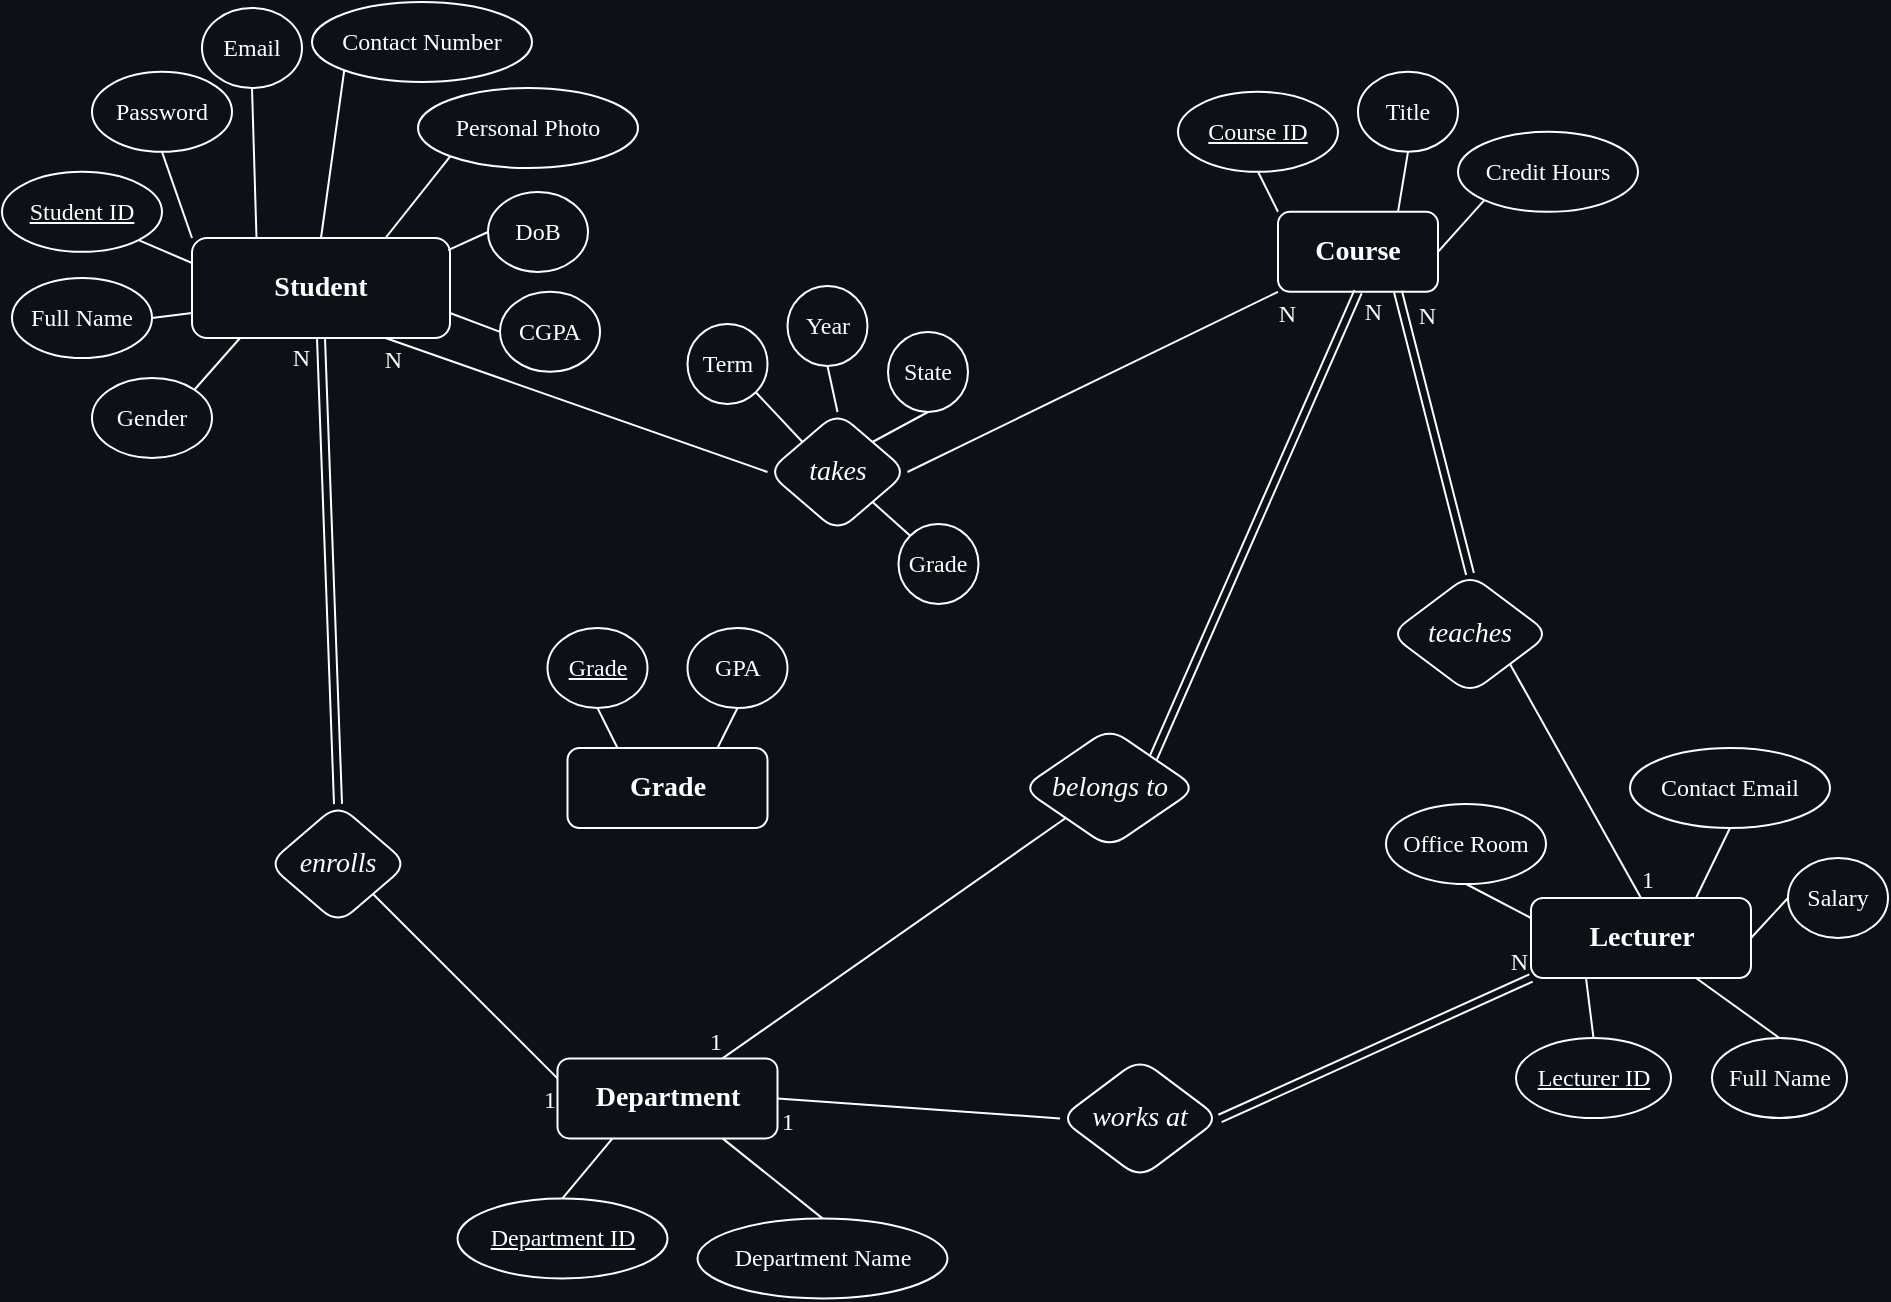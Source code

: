 <mxfile version="23.0.2" type="device">
  <diagram name="Page-1" id="nn0_k3W9zc8CMEnyU6vp">
    <mxGraphModel dx="1500" dy="836" grid="0" gridSize="10" guides="1" tooltips="1" connect="1" arrows="1" fold="1" page="1" pageScale="1" pageWidth="1100" pageHeight="850" background="#0d1117" math="0" shadow="0">
      <root>
        <mxCell id="0" />
        <mxCell id="1" parent="0" />
        <mxCell id="aia2x_jUWNvBXvAyQFXD-1" value="&lt;font style=&quot;font-size: 14px;&quot;&gt;&lt;b&gt;Student&lt;/b&gt;&lt;/font&gt;" style="whiteSpace=wrap;html=1;align=center;labelBackgroundColor=none;fontFamily=Times New Roman;rounded=1;fontColor=#ffffff;fillColor=#0d1117;strokeColor=#FFFFFF;" parent="1" vertex="1">
          <mxGeometry x="171" y="203" width="129" height="50" as="geometry" />
        </mxCell>
        <mxCell id="aia2x_jUWNvBXvAyQFXD-3" value="Student ID" style="ellipse;whiteSpace=wrap;html=1;align=center;fontStyle=4;labelBackgroundColor=none;fontFamily=Times New Roman;rounded=1;fontColor=#ffffff;fillColor=#0d1117;strokeColor=#FFFFFF;" parent="1" vertex="1">
          <mxGeometry x="76" y="169.91" width="80" height="40" as="geometry" />
        </mxCell>
        <mxCell id="aia2x_jUWNvBXvAyQFXD-5" value="Full Name" style="ellipse;whiteSpace=wrap;html=1;align=center;labelBackgroundColor=none;fontFamily=Times New Roman;rounded=1;fontColor=#ffffff;fillColor=#0d1117;strokeColor=#FFFFFF;" parent="1" vertex="1">
          <mxGeometry x="81" y="223" width="70" height="40" as="geometry" />
        </mxCell>
        <mxCell id="aia2x_jUWNvBXvAyQFXD-6" value="Email" style="ellipse;whiteSpace=wrap;html=1;align=center;labelBackgroundColor=none;fontFamily=Times New Roman;rounded=1;fontColor=#ffffff;fillColor=#0d1117;strokeColor=#FFFFFF;" parent="1" vertex="1">
          <mxGeometry x="176" y="88" width="50" height="40" as="geometry" />
        </mxCell>
        <mxCell id="aia2x_jUWNvBXvAyQFXD-7" value="Password" style="ellipse;whiteSpace=wrap;html=1;align=center;labelBackgroundColor=none;fontFamily=Times New Roman;rounded=1;fontColor=#ffffff;fillColor=#0d1117;strokeColor=#FFFFFF;" parent="1" vertex="1">
          <mxGeometry x="121" y="119.91" width="70" height="40" as="geometry" />
        </mxCell>
        <mxCell id="aia2x_jUWNvBXvAyQFXD-8" value="DoB" style="ellipse;whiteSpace=wrap;html=1;align=center;labelBackgroundColor=none;fontFamily=Times New Roman;rounded=1;fontColor=#ffffff;fillColor=#0d1117;strokeColor=#FFFFFF;" parent="1" vertex="1">
          <mxGeometry x="319" y="180" width="50" height="40" as="geometry" />
        </mxCell>
        <mxCell id="aia2x_jUWNvBXvAyQFXD-9" value="Gender" style="ellipse;whiteSpace=wrap;html=1;align=center;labelBackgroundColor=none;fontFamily=Times New Roman;rounded=1;fontColor=#ffffff;fillColor=#0d1117;strokeColor=#FFFFFF;" parent="1" vertex="1">
          <mxGeometry x="121" y="273" width="60" height="40" as="geometry" />
        </mxCell>
        <mxCell id="aia2x_jUWNvBXvAyQFXD-10" value="Contact Number" style="ellipse;whiteSpace=wrap;html=1;align=center;labelBackgroundColor=none;fontFamily=Times New Roman;rounded=1;fontColor=#ffffff;fillColor=#0d1117;strokeColor=#ffffff;" parent="1" vertex="1">
          <mxGeometry x="231" y="85" width="110" height="40" as="geometry" />
        </mxCell>
        <mxCell id="aia2x_jUWNvBXvAyQFXD-11" value="" style="endArrow=none;html=1;rounded=1;exitX=1;exitY=1;exitDx=0;exitDy=0;entryX=0;entryY=0.25;entryDx=0;entryDy=0;labelBackgroundColor=none;fontColor=#ffffff;fontFamily=Times New Roman;strokeColor=#ffffff;" parent="1" source="aia2x_jUWNvBXvAyQFXD-3" target="aia2x_jUWNvBXvAyQFXD-1" edge="1">
          <mxGeometry relative="1" as="geometry">
            <mxPoint x="351" y="333" as="sourcePoint" />
            <mxPoint x="511" y="333" as="targetPoint" />
          </mxGeometry>
        </mxCell>
        <mxCell id="aia2x_jUWNvBXvAyQFXD-12" value="" style="endArrow=none;html=1;rounded=1;exitX=0.5;exitY=1;exitDx=0;exitDy=0;entryX=0.25;entryY=0;entryDx=0;entryDy=0;labelBackgroundColor=none;fontColor=#ffffff;fontFamily=Times New Roman;strokeColor=#ffffff;" parent="1" source="aia2x_jUWNvBXvAyQFXD-6" target="aia2x_jUWNvBXvAyQFXD-1" edge="1">
          <mxGeometry relative="1" as="geometry">
            <mxPoint x="161" y="193" as="sourcePoint" />
            <mxPoint x="181" y="223" as="targetPoint" />
          </mxGeometry>
        </mxCell>
        <mxCell id="aia2x_jUWNvBXvAyQFXD-13" value="" style="endArrow=none;html=1;rounded=1;exitX=0.5;exitY=1;exitDx=0;exitDy=0;entryX=0;entryY=0;entryDx=0;entryDy=0;labelBackgroundColor=none;fontColor=#ffffff;fontFamily=Times New Roman;strokeColor=#ffffff;" parent="1" source="aia2x_jUWNvBXvAyQFXD-7" target="aia2x_jUWNvBXvAyQFXD-1" edge="1">
          <mxGeometry relative="1" as="geometry">
            <mxPoint x="171" y="203" as="sourcePoint" />
            <mxPoint x="191" y="233" as="targetPoint" />
          </mxGeometry>
        </mxCell>
        <mxCell id="aia2x_jUWNvBXvAyQFXD-14" value="" style="endArrow=none;html=1;rounded=1;exitX=0;exitY=1;exitDx=0;exitDy=0;entryX=0.5;entryY=0;entryDx=0;entryDy=0;labelBackgroundColor=none;fontColor=#ffffff;fontFamily=Times New Roman;strokeColor=#ffffff;" parent="1" source="aia2x_jUWNvBXvAyQFXD-10" target="aia2x_jUWNvBXvAyQFXD-1" edge="1">
          <mxGeometry relative="1" as="geometry">
            <mxPoint x="181" y="213" as="sourcePoint" />
            <mxPoint x="201" y="243" as="targetPoint" />
          </mxGeometry>
        </mxCell>
        <mxCell id="aia2x_jUWNvBXvAyQFXD-15" value="" style="endArrow=none;html=1;rounded=1;exitX=1;exitY=0.5;exitDx=0;exitDy=0;entryX=0;entryY=0.75;entryDx=0;entryDy=0;labelBackgroundColor=none;fontColor=#ffffff;fontFamily=Times New Roman;strokeColor=#ffffff;" parent="1" source="aia2x_jUWNvBXvAyQFXD-5" target="aia2x_jUWNvBXvAyQFXD-1" edge="1">
          <mxGeometry relative="1" as="geometry">
            <mxPoint x="191" y="223" as="sourcePoint" />
            <mxPoint x="211" y="253" as="targetPoint" />
          </mxGeometry>
        </mxCell>
        <mxCell id="aia2x_jUWNvBXvAyQFXD-16" value="" style="endArrow=none;html=1;rounded=1;exitX=1;exitY=0;exitDx=0;exitDy=0;entryX=0.188;entryY=0.995;entryDx=0;entryDy=0;entryPerimeter=0;labelBackgroundColor=none;fontColor=#ffffff;fontFamily=Times New Roman;strokeColor=#ffffff;" parent="1" source="aia2x_jUWNvBXvAyQFXD-9" target="aia2x_jUWNvBXvAyQFXD-1" edge="1">
          <mxGeometry relative="1" as="geometry">
            <mxPoint x="201" y="233" as="sourcePoint" />
            <mxPoint x="221" y="263" as="targetPoint" />
          </mxGeometry>
        </mxCell>
        <mxCell id="aia2x_jUWNvBXvAyQFXD-17" value="" style="endArrow=none;html=1;rounded=1;exitX=0;exitY=0.5;exitDx=0;exitDy=0;entryX=0.993;entryY=0.122;entryDx=0;entryDy=0;labelBackgroundColor=none;fontColor=#ffffff;fontFamily=Times New Roman;strokeColor=#ffffff;entryPerimeter=0;" parent="1" source="aia2x_jUWNvBXvAyQFXD-8" target="aia2x_jUWNvBXvAyQFXD-1" edge="1">
          <mxGeometry relative="1" as="geometry">
            <mxPoint x="211" y="243" as="sourcePoint" />
            <mxPoint x="231" y="273" as="targetPoint" />
          </mxGeometry>
        </mxCell>
        <mxCell id="aia2x_jUWNvBXvAyQFXD-18" value="&lt;font style=&quot;font-size: 14px;&quot;&gt;&lt;b&gt;Course&lt;/b&gt;&lt;/font&gt;" style="whiteSpace=wrap;html=1;align=center;labelBackgroundColor=none;fontFamily=Times New Roman;rounded=1;fontColor=#ffffff;fillColor=#0d1117;strokeColor=#FFFFFF;" parent="1" vertex="1">
          <mxGeometry x="714" y="189.91" width="80" height="40" as="geometry" />
        </mxCell>
        <mxCell id="aia2x_jUWNvBXvAyQFXD-19" value="Course ID" style="ellipse;whiteSpace=wrap;html=1;align=center;fontStyle=4;labelBackgroundColor=none;fontFamily=Times New Roman;rounded=1;fontColor=#ffffff;fillColor=#0d1117;strokeColor=#FFFFFF;" parent="1" vertex="1">
          <mxGeometry x="664" y="129.91" width="80" height="40" as="geometry" />
        </mxCell>
        <mxCell id="aia2x_jUWNvBXvAyQFXD-20" value="" style="endArrow=none;html=1;rounded=1;exitX=0.5;exitY=1;exitDx=0;exitDy=0;entryX=0;entryY=0;entryDx=0;entryDy=0;labelBackgroundColor=none;fontColor=#ffffff;fontFamily=Times New Roman;strokeColor=#ffffff;" parent="1" source="aia2x_jUWNvBXvAyQFXD-19" target="aia2x_jUWNvBXvAyQFXD-18" edge="1">
          <mxGeometry relative="1" as="geometry">
            <mxPoint x="284" y="179.91" as="sourcePoint" />
            <mxPoint x="304" y="209.91" as="targetPoint" />
          </mxGeometry>
        </mxCell>
        <mxCell id="aia2x_jUWNvBXvAyQFXD-21" value="Title" style="ellipse;whiteSpace=wrap;html=1;align=center;labelBackgroundColor=none;fontFamily=Times New Roman;rounded=1;fontColor=#ffffff;fillColor=#0d1117;strokeColor=#FFFFFF;" parent="1" vertex="1">
          <mxGeometry x="754" y="119.91" width="50" height="40" as="geometry" />
        </mxCell>
        <mxCell id="aia2x_jUWNvBXvAyQFXD-22" value="Credit Hours" style="ellipse;whiteSpace=wrap;html=1;align=center;labelBackgroundColor=none;fontFamily=Times New Roman;rounded=1;fontColor=#ffffff;fillColor=#0d1117;strokeColor=#FFFFFF;" parent="1" vertex="1">
          <mxGeometry x="804" y="149.91" width="90" height="40" as="geometry" />
        </mxCell>
        <mxCell id="aia2x_jUWNvBXvAyQFXD-23" value="" style="endArrow=none;html=1;rounded=1;exitX=0.5;exitY=1;exitDx=0;exitDy=0;entryX=0.75;entryY=0;entryDx=0;entryDy=0;labelBackgroundColor=none;fontColor=#ffffff;fontFamily=Times New Roman;strokeColor=#ffffff;" parent="1" source="aia2x_jUWNvBXvAyQFXD-21" target="aia2x_jUWNvBXvAyQFXD-18" edge="1">
          <mxGeometry relative="1" as="geometry">
            <mxPoint x="430" y="163.91" as="sourcePoint" />
            <mxPoint x="404" y="199.91" as="targetPoint" />
          </mxGeometry>
        </mxCell>
        <mxCell id="aia2x_jUWNvBXvAyQFXD-24" value="" style="endArrow=none;html=1;rounded=1;exitX=0;exitY=1;exitDx=0;exitDy=0;entryX=1;entryY=0.5;entryDx=0;entryDy=0;labelBackgroundColor=none;fontColor=#ffffff;fontFamily=Times New Roman;strokeColor=#ffffff;" parent="1" source="aia2x_jUWNvBXvAyQFXD-22" target="aia2x_jUWNvBXvAyQFXD-18" edge="1">
          <mxGeometry relative="1" as="geometry">
            <mxPoint x="440" y="173.91" as="sourcePoint" />
            <mxPoint x="414" y="209.91" as="targetPoint" />
          </mxGeometry>
        </mxCell>
        <mxCell id="aia2x_jUWNvBXvAyQFXD-26" value="&lt;font style=&quot;font-size: 14px;&quot;&gt;&lt;b&gt;Grade&lt;/b&gt;&lt;/font&gt;" style="whiteSpace=wrap;html=1;align=center;labelBackgroundColor=none;fontFamily=Times New Roman;rounded=1;fontColor=#ffffff;fillColor=#0d1117;strokeColor=#FFFFFF;" parent="1" vertex="1">
          <mxGeometry x="358.75" y="458" width="100" height="40" as="geometry" />
        </mxCell>
        <mxCell id="aia2x_jUWNvBXvAyQFXD-27" value="Grade" style="ellipse;whiteSpace=wrap;html=1;align=center;fontStyle=4;labelBackgroundColor=none;fontFamily=Times New Roman;rounded=1;fontColor=#ffffff;fillColor=#0d1117;strokeColor=#FFFFFF;" parent="1" vertex="1">
          <mxGeometry x="348.75" y="398" width="50" height="40" as="geometry" />
        </mxCell>
        <mxCell id="aia2x_jUWNvBXvAyQFXD-28" value="" style="endArrow=none;html=1;rounded=1;exitX=0.5;exitY=1;exitDx=0;exitDy=0;entryX=0.25;entryY=0;entryDx=0;entryDy=0;labelBackgroundColor=none;fontColor=#ffffff;fontFamily=Times New Roman;strokeColor=#ffffff;" parent="1" source="aia2x_jUWNvBXvAyQFXD-27" target="aia2x_jUWNvBXvAyQFXD-26" edge="1">
          <mxGeometry relative="1" as="geometry">
            <mxPoint x="348.75" y="208" as="sourcePoint" />
            <mxPoint x="368.75" y="238" as="targetPoint" />
          </mxGeometry>
        </mxCell>
        <mxCell id="aia2x_jUWNvBXvAyQFXD-30" value="" style="endArrow=none;html=1;rounded=1;exitX=0.5;exitY=1;exitDx=0;exitDy=0;entryX=0.75;entryY=0;entryDx=0;entryDy=0;labelBackgroundColor=none;fontColor=#ffffff;fontFamily=Times New Roman;strokeColor=#ffffff;" parent="1" source="aia2x_jUWNvBXvAyQFXD-33" target="aia2x_jUWNvBXvAyQFXD-26" edge="1">
          <mxGeometry relative="1" as="geometry">
            <mxPoint x="443.75" y="438" as="sourcePoint" />
            <mxPoint x="453.75" y="448" as="targetPoint" />
          </mxGeometry>
        </mxCell>
        <mxCell id="aia2x_jUWNvBXvAyQFXD-33" value="GPA" style="ellipse;whiteSpace=wrap;html=1;align=center;labelBackgroundColor=none;fontFamily=Times New Roman;rounded=1;fontColor=#ffffff;fillColor=#0d1117;strokeColor=#FFFFFF;" parent="1" vertex="1">
          <mxGeometry x="418.75" y="398" width="50" height="40" as="geometry" />
        </mxCell>
        <mxCell id="aia2x_jUWNvBXvAyQFXD-34" value="&lt;font style=&quot;font-size: 14px;&quot;&gt;&lt;b&gt;Department&lt;/b&gt;&lt;/font&gt;" style="whiteSpace=wrap;html=1;align=center;labelBackgroundColor=none;fontFamily=Times New Roman;rounded=1;fontColor=#ffffff;fillColor=#0d1117;strokeColor=#FFFFFF;" parent="1" vertex="1">
          <mxGeometry x="353.75" y="613.2" width="110" height="40" as="geometry" />
        </mxCell>
        <mxCell id="aia2x_jUWNvBXvAyQFXD-35" value="Department ID" style="ellipse;whiteSpace=wrap;html=1;align=center;fontStyle=4;labelBackgroundColor=none;fontFamily=Times New Roman;rounded=1;fontColor=#ffffff;fillColor=#0d1117;strokeColor=#FFFFFF;" parent="1" vertex="1">
          <mxGeometry x="303.75" y="683.2" width="105" height="40" as="geometry" />
        </mxCell>
        <mxCell id="aia2x_jUWNvBXvAyQFXD-36" value="" style="endArrow=none;html=1;rounded=1;exitX=0.5;exitY=0;exitDx=0;exitDy=0;entryX=0.25;entryY=1;entryDx=0;entryDy=0;labelBackgroundColor=none;fontColor=#ffffff;fontFamily=Times New Roman;strokeColor=#FFFFFF;" parent="1" source="aia2x_jUWNvBXvAyQFXD-35" target="aia2x_jUWNvBXvAyQFXD-34" edge="1">
          <mxGeometry relative="1" as="geometry">
            <mxPoint x="63.75" y="363.2" as="sourcePoint" />
            <mxPoint x="83.75" y="393.2" as="targetPoint" />
          </mxGeometry>
        </mxCell>
        <mxCell id="aia2x_jUWNvBXvAyQFXD-37" value="Department Name" style="ellipse;whiteSpace=wrap;html=1;align=center;labelBackgroundColor=none;fontFamily=Times New Roman;rounded=1;fontColor=#ffffff;fillColor=#0d1117;strokeColor=#FFFFFF;" parent="1" vertex="1">
          <mxGeometry x="423.75" y="693.2" width="125" height="40" as="geometry" />
        </mxCell>
        <mxCell id="aia2x_jUWNvBXvAyQFXD-38" value="" style="endArrow=none;html=1;rounded=1;entryX=0.75;entryY=1;entryDx=0;entryDy=0;exitX=0.5;exitY=0;exitDx=0;exitDy=0;labelBackgroundColor=none;fontColor=#ffffff;fontFamily=Times New Roman;strokeColor=#FFFFFF;" parent="1" source="aia2x_jUWNvBXvAyQFXD-37" target="aia2x_jUWNvBXvAyQFXD-34" edge="1">
          <mxGeometry relative="1" as="geometry">
            <mxPoint x="473.75" y="693.2" as="sourcePoint" />
            <mxPoint x="553.75" y="463.2" as="targetPoint" />
          </mxGeometry>
        </mxCell>
        <mxCell id="aia2x_jUWNvBXvAyQFXD-39" value="&lt;font style=&quot;font-size: 14px;&quot;&gt;&lt;b&gt;Lecturer&lt;/b&gt;&lt;/font&gt;" style="whiteSpace=wrap;html=1;align=center;labelBackgroundColor=none;fontFamily=Times New Roman;rounded=1;fontColor=#ffffff;fillColor=#0d1117;strokeColor=#FFFFFF;" parent="1" vertex="1">
          <mxGeometry x="840.5" y="533" width="110" height="40" as="geometry" />
        </mxCell>
        <mxCell id="aia2x_jUWNvBXvAyQFXD-40" value="Lecturer ID" style="ellipse;whiteSpace=wrap;html=1;align=center;fontStyle=4;labelBackgroundColor=none;fontFamily=Times New Roman;rounded=1;fontColor=#ffffff;fillColor=#0d1117;strokeColor=#FFFFFF;" parent="1" vertex="1">
          <mxGeometry x="833" y="603" width="77.5" height="40" as="geometry" />
        </mxCell>
        <mxCell id="aia2x_jUWNvBXvAyQFXD-41" value="" style="endArrow=none;html=1;rounded=1;exitX=0.5;exitY=0;exitDx=0;exitDy=0;entryX=0.25;entryY=1;entryDx=0;entryDy=0;labelBackgroundColor=none;fontColor=#ffffff;fontFamily=Times New Roman;strokeColor=#FFFFFF;" parent="1" source="aia2x_jUWNvBXvAyQFXD-40" target="aia2x_jUWNvBXvAyQFXD-39" edge="1">
          <mxGeometry relative="1" as="geometry">
            <mxPoint x="550.5" y="283" as="sourcePoint" />
            <mxPoint x="570.5" y="313" as="targetPoint" />
          </mxGeometry>
        </mxCell>
        <mxCell id="aia2x_jUWNvBXvAyQFXD-42" value="Full Name" style="ellipse;whiteSpace=wrap;html=1;align=center;labelBackgroundColor=none;fontFamily=Times New Roman;rounded=1;fontColor=#ffffff;fillColor=#0d1117;strokeColor=#FFFFFF;" parent="1" vertex="1">
          <mxGeometry x="931" y="603" width="67.5" height="40" as="geometry" />
        </mxCell>
        <mxCell id="aia2x_jUWNvBXvAyQFXD-43" value="" style="endArrow=none;html=1;rounded=1;entryX=0.75;entryY=1;entryDx=0;entryDy=0;exitX=0.5;exitY=0;exitDx=0;exitDy=0;labelBackgroundColor=none;fontColor=#ffffff;fontFamily=Times New Roman;strokeColor=#FFFFFF;" parent="1" source="aia2x_jUWNvBXvAyQFXD-42" target="aia2x_jUWNvBXvAyQFXD-39" edge="1">
          <mxGeometry relative="1" as="geometry">
            <mxPoint x="960.5" y="613" as="sourcePoint" />
            <mxPoint x="1040.5" y="383" as="targetPoint" />
          </mxGeometry>
        </mxCell>
        <mxCell id="aia2x_jUWNvBXvAyQFXD-44" value="Salary" style="ellipse;whiteSpace=wrap;html=1;align=center;labelBackgroundColor=none;fontFamily=Times New Roman;rounded=1;fontColor=#ffffff;fillColor=#0d1117;strokeColor=#FFFFFF;" parent="1" vertex="1">
          <mxGeometry x="969" y="513" width="50" height="40" as="geometry" />
        </mxCell>
        <mxCell id="aia2x_jUWNvBXvAyQFXD-45" value="Contact Email" style="ellipse;whiteSpace=wrap;html=1;align=center;labelBackgroundColor=none;fontFamily=Times New Roman;rounded=1;fontColor=#ffffff;fillColor=#0d1117;strokeColor=#FFFFFF;" parent="1" vertex="1">
          <mxGeometry x="890" y="458" width="100" height="40" as="geometry" />
        </mxCell>
        <mxCell id="aia2x_jUWNvBXvAyQFXD-46" value="Office Room" style="ellipse;whiteSpace=wrap;html=1;align=center;labelBackgroundColor=none;fontFamily=Times New Roman;rounded=1;fontColor=#ffffff;fillColor=#0d1117;strokeColor=#FFFFFF;" parent="1" vertex="1">
          <mxGeometry x="768" y="486" width="80" height="40" as="geometry" />
        </mxCell>
        <mxCell id="aia2x_jUWNvBXvAyQFXD-48" value="" style="endArrow=none;html=1;rounded=1;exitX=0.75;exitY=0;exitDx=0;exitDy=0;entryX=0.5;entryY=1;entryDx=0;entryDy=0;labelBackgroundColor=none;fontColor=#ffffff;fontFamily=Times New Roman;strokeColor=#FFFFFF;" parent="1" source="aia2x_jUWNvBXvAyQFXD-39" target="aia2x_jUWNvBXvAyQFXD-45" edge="1">
          <mxGeometry relative="1" as="geometry">
            <mxPoint x="863" y="623" as="sourcePoint" />
            <mxPoint x="888" y="593" as="targetPoint" />
          </mxGeometry>
        </mxCell>
        <mxCell id="aia2x_jUWNvBXvAyQFXD-49" value="" style="endArrow=none;html=1;rounded=1;exitX=0;exitY=0.5;exitDx=0;exitDy=0;entryX=1;entryY=0.5;entryDx=0;entryDy=0;labelBackgroundColor=none;fontColor=#ffffff;fontFamily=Times New Roman;strokeColor=#FFFFFF;" parent="1" source="aia2x_jUWNvBXvAyQFXD-44" target="aia2x_jUWNvBXvAyQFXD-39" edge="1">
          <mxGeometry relative="1" as="geometry">
            <mxPoint x="873" y="633" as="sourcePoint" />
            <mxPoint x="898" y="603" as="targetPoint" />
          </mxGeometry>
        </mxCell>
        <mxCell id="aia2x_jUWNvBXvAyQFXD-50" value="&lt;i&gt;&lt;font style=&quot;font-size: 14px;&quot;&gt;takes&lt;/font&gt;&lt;/i&gt;" style="shape=rhombus;perimeter=rhombusPerimeter;whiteSpace=wrap;html=1;align=center;labelBackgroundColor=none;fontFamily=Times New Roman;rounded=1;fontColor=#ffffff;fillColor=#0d1117;strokeColor=#FFFFFF;" parent="1" vertex="1">
          <mxGeometry x="458.75" y="290" width="70" height="60" as="geometry" />
        </mxCell>
        <mxCell id="aia2x_jUWNvBXvAyQFXD-52" value="" style="endArrow=none;html=1;rounded=1;entryX=0.75;entryY=1;entryDx=0;entryDy=0;exitX=0;exitY=0.5;exitDx=0;exitDy=0;labelBackgroundColor=none;fontColor=#ffffff;fontFamily=Times New Roman;strokeColor=#ffffff;" parent="1" source="aia2x_jUWNvBXvAyQFXD-50" target="aia2x_jUWNvBXvAyQFXD-1" edge="1">
          <mxGeometry relative="1" as="geometry">
            <mxPoint x="371" y="419" as="sourcePoint" />
            <mxPoint x="531" y="419" as="targetPoint" />
          </mxGeometry>
        </mxCell>
        <mxCell id="aia2x_jUWNvBXvAyQFXD-53" value="N" style="resizable=0;html=1;whiteSpace=wrap;align=right;verticalAlign=bottom;labelBackgroundColor=none;fontFamily=Times New Roman;rounded=1;fontColor=#ffffff;" parent="aia2x_jUWNvBXvAyQFXD-52" connectable="0" vertex="1">
          <mxGeometry x="1" relative="1" as="geometry">
            <mxPoint x="10" y="20" as="offset" />
          </mxGeometry>
        </mxCell>
        <mxCell id="aia2x_jUWNvBXvAyQFXD-54" value="" style="endArrow=none;html=1;rounded=1;entryX=0;entryY=1;entryDx=0;entryDy=0;exitX=1;exitY=0.5;exitDx=0;exitDy=0;labelBackgroundColor=none;fontColor=#ffffff;fontFamily=Times New Roman;strokeColor=#ffffff;" parent="1" source="aia2x_jUWNvBXvAyQFXD-50" target="aia2x_jUWNvBXvAyQFXD-18" edge="1">
          <mxGeometry relative="1" as="geometry">
            <mxPoint x="431" y="339" as="sourcePoint" />
            <mxPoint x="276" y="289" as="targetPoint" />
          </mxGeometry>
        </mxCell>
        <mxCell id="aia2x_jUWNvBXvAyQFXD-55" value="N" style="resizable=0;html=1;whiteSpace=wrap;align=right;verticalAlign=bottom;labelBackgroundColor=none;fontFamily=Times New Roman;rounded=1;fontColor=#ffffff;" parent="aia2x_jUWNvBXvAyQFXD-54" connectable="0" vertex="1">
          <mxGeometry x="1" relative="1" as="geometry">
            <mxPoint x="10" y="20" as="offset" />
          </mxGeometry>
        </mxCell>
        <mxCell id="aia2x_jUWNvBXvAyQFXD-56" value="Term" style="ellipse;whiteSpace=wrap;html=1;align=center;labelBackgroundColor=none;fontFamily=Times New Roman;rounded=1;fontColor=#ffffff;fillColor=#0d1117;strokeColor=#FFFFFF;" parent="1" vertex="1">
          <mxGeometry x="418.75" y="246" width="40" height="40" as="geometry" />
        </mxCell>
        <mxCell id="aia2x_jUWNvBXvAyQFXD-57" value="" style="endArrow=none;html=1;rounded=1;exitX=1;exitY=1;exitDx=0;exitDy=0;entryX=0;entryY=0;entryDx=0;entryDy=0;labelBackgroundColor=none;fontColor=#ffffff;fontFamily=Times New Roman;strokeColor=#ffffff;" parent="1" source="aia2x_jUWNvBXvAyQFXD-56" target="aia2x_jUWNvBXvAyQFXD-50" edge="1">
          <mxGeometry relative="1" as="geometry">
            <mxPoint x="344.75" y="325" as="sourcePoint" />
            <mxPoint x="418.75" y="330" as="targetPoint" />
          </mxGeometry>
        </mxCell>
        <mxCell id="aia2x_jUWNvBXvAyQFXD-58" value="State" style="ellipse;whiteSpace=wrap;html=1;align=center;labelBackgroundColor=none;fontFamily=Times New Roman;rounded=1;fontColor=#ffffff;fillColor=#0d1117;strokeColor=#FFFFFF;" parent="1" vertex="1">
          <mxGeometry x="519" y="250" width="40" height="40" as="geometry" />
        </mxCell>
        <mxCell id="aia2x_jUWNvBXvAyQFXD-59" value="" style="endArrow=none;html=1;rounded=1;exitX=0.5;exitY=1;exitDx=0;exitDy=0;labelBackgroundColor=none;fontColor=#ffffff;fontFamily=Times New Roman;strokeColor=#ffffff;entryX=1;entryY=0;entryDx=0;entryDy=0;" parent="1" source="aia2x_jUWNvBXvAyQFXD-58" target="aia2x_jUWNvBXvAyQFXD-50" edge="1">
          <mxGeometry relative="1" as="geometry">
            <mxPoint x="328.75" y="280" as="sourcePoint" />
            <mxPoint x="511.75" y="303" as="targetPoint" />
          </mxGeometry>
        </mxCell>
        <mxCell id="aia2x_jUWNvBXvAyQFXD-62" value="&lt;i style=&quot;border-color: var(--border-color);&quot;&gt;&lt;font style=&quot;border-color: var(--border-color); font-size: 14px;&quot;&gt;belongs to&lt;/font&gt;&lt;/i&gt;" style="shape=rhombus;perimeter=rhombusPerimeter;whiteSpace=wrap;html=1;align=center;labelBackgroundColor=none;fontFamily=Times New Roman;rounded=1;fontColor=#ffffff;fillColor=#0d1117;strokeColor=#FFFFFF;" parent="1" vertex="1">
          <mxGeometry x="586" y="448" width="87.5" height="60" as="geometry" />
        </mxCell>
        <mxCell id="aia2x_jUWNvBXvAyQFXD-65" value="" style="endArrow=none;html=1;rounded=1;entryX=0.75;entryY=0;entryDx=0;entryDy=0;exitX=0;exitY=1;exitDx=0;exitDy=0;labelBackgroundColor=none;fontColor=#ffffff;fontFamily=Times New Roman;strokeColor=#FFFFFF;" parent="1" source="aia2x_jUWNvBXvAyQFXD-62" target="aia2x_jUWNvBXvAyQFXD-34" edge="1">
          <mxGeometry relative="1" as="geometry">
            <mxPoint x="371" y="449" as="sourcePoint" />
            <mxPoint x="531" y="449" as="targetPoint" />
          </mxGeometry>
        </mxCell>
        <mxCell id="aia2x_jUWNvBXvAyQFXD-66" value="1" style="resizable=0;html=1;whiteSpace=wrap;align=right;verticalAlign=bottom;labelBackgroundColor=none;fontFamily=Times New Roman;rounded=1;fontColor=#ffffff;" parent="aia2x_jUWNvBXvAyQFXD-65" connectable="0" vertex="1">
          <mxGeometry x="1" relative="1" as="geometry">
            <mxPoint x="1" as="offset" />
          </mxGeometry>
        </mxCell>
        <mxCell id="aia2x_jUWNvBXvAyQFXD-67" value="" style="shape=link;html=1;rounded=1;entryX=0.5;entryY=1;entryDx=0;entryDy=0;exitX=1;exitY=0;exitDx=0;exitDy=0;labelBackgroundColor=none;fontColor=#ffffff;fontFamily=Times New Roman;strokeColor=#ffffff;" parent="1" source="aia2x_jUWNvBXvAyQFXD-62" target="aia2x_jUWNvBXvAyQFXD-18" edge="1">
          <mxGeometry relative="1" as="geometry">
            <mxPoint x="405.87" y="453" as="sourcePoint" />
            <mxPoint x="565.87" y="453" as="targetPoint" />
          </mxGeometry>
        </mxCell>
        <mxCell id="aia2x_jUWNvBXvAyQFXD-68" value="N" style="resizable=0;html=1;whiteSpace=wrap;align=right;verticalAlign=bottom;labelBackgroundColor=none;fontFamily=Times New Roman;rounded=1;fontColor=#ffffff;" parent="aia2x_jUWNvBXvAyQFXD-67" connectable="0" vertex="1">
          <mxGeometry x="1" relative="1" as="geometry">
            <mxPoint x="14" y="19" as="offset" />
          </mxGeometry>
        </mxCell>
        <mxCell id="aia2x_jUWNvBXvAyQFXD-69" value="&lt;i&gt;&lt;font style=&quot;font-size: 14px;&quot;&gt;works at&lt;/font&gt;&lt;/i&gt;" style="shape=rhombus;perimeter=rhombusPerimeter;whiteSpace=wrap;html=1;align=center;labelBackgroundColor=none;fontFamily=Times New Roman;rounded=1;fontColor=#ffffff;fillColor=#0d1117;strokeColor=#FFFFFF;" parent="1" vertex="1">
          <mxGeometry x="605" y="613.2" width="80" height="60" as="geometry" />
        </mxCell>
        <mxCell id="aia2x_jUWNvBXvAyQFXD-70" value="" style="shape=link;html=1;rounded=1;entryX=0;entryY=1;entryDx=0;entryDy=0;exitX=1;exitY=0.5;exitDx=0;exitDy=0;labelBackgroundColor=none;fontColor=#ffffff;fontFamily=Times New Roman;strokeColor=#FFFFFF;" parent="1" source="aia2x_jUWNvBXvAyQFXD-69" target="aia2x_jUWNvBXvAyQFXD-39" edge="1">
          <mxGeometry relative="1" as="geometry">
            <mxPoint x="491.5" y="465.71" as="sourcePoint" />
            <mxPoint x="467.5" y="390.71" as="targetPoint" />
          </mxGeometry>
        </mxCell>
        <mxCell id="aia2x_jUWNvBXvAyQFXD-71" value="N" style="resizable=0;html=1;whiteSpace=wrap;align=right;verticalAlign=bottom;labelBackgroundColor=none;fontFamily=Times New Roman;rounded=1;fontColor=#ffffff;" parent="aia2x_jUWNvBXvAyQFXD-70" connectable="0" vertex="1">
          <mxGeometry x="1" relative="1" as="geometry">
            <mxPoint as="offset" />
          </mxGeometry>
        </mxCell>
        <mxCell id="aia2x_jUWNvBXvAyQFXD-72" value="" style="endArrow=none;html=1;rounded=1;exitX=0;exitY=0.5;exitDx=0;exitDy=0;labelBackgroundColor=none;fontColor=#ffffff;fontFamily=Times New Roman;strokeColor=#FFFFFF;entryX=1;entryY=0.5;entryDx=0;entryDy=0;" parent="1" source="aia2x_jUWNvBXvAyQFXD-69" target="aia2x_jUWNvBXvAyQFXD-34" edge="1">
          <mxGeometry relative="1" as="geometry">
            <mxPoint x="571.25" y="645.83" as="sourcePoint" />
            <mxPoint x="808.25" y="548.82" as="targetPoint" />
          </mxGeometry>
        </mxCell>
        <mxCell id="aia2x_jUWNvBXvAyQFXD-73" value="1" style="resizable=0;html=1;whiteSpace=wrap;align=right;verticalAlign=bottom;labelBackgroundColor=none;fontFamily=Times New Roman;rounded=1;fontColor=#ffffff;" parent="aia2x_jUWNvBXvAyQFXD-72" connectable="0" vertex="1">
          <mxGeometry x="1" relative="1" as="geometry">
            <mxPoint x="10" y="20" as="offset" />
          </mxGeometry>
        </mxCell>
        <mxCell id="LiaLhbnYLunfztO8MbrB-1" value="&lt;span style=&quot;font-size: 14px;&quot;&gt;&lt;i&gt;enrolls&lt;/i&gt;&lt;/span&gt;" style="shape=rhombus;perimeter=rhombusPerimeter;whiteSpace=wrap;html=1;align=center;labelBackgroundColor=none;fontFamily=Times New Roman;rounded=1;fontColor=#ffffff;fillColor=#0d1117;strokeColor=#FFFFFF;" parent="1" vertex="1">
          <mxGeometry x="209" y="486" width="70" height="60" as="geometry" />
        </mxCell>
        <mxCell id="LiaLhbnYLunfztO8MbrB-2" value="" style="shape=link;html=1;rounded=1;entryX=0.5;entryY=1;entryDx=0;entryDy=0;exitX=0.5;exitY=0;exitDx=0;exitDy=0;labelBackgroundColor=none;fontColor=#ffffff;fontFamily=Times New Roman;strokeColor=#ffffff;" parent="1" source="LiaLhbnYLunfztO8MbrB-1" target="aia2x_jUWNvBXvAyQFXD-1" edge="1">
          <mxGeometry relative="1" as="geometry">
            <mxPoint x="728" y="368" as="sourcePoint" />
            <mxPoint x="649" y="303" as="targetPoint" />
          </mxGeometry>
        </mxCell>
        <mxCell id="LiaLhbnYLunfztO8MbrB-3" value="N" style="resizable=0;html=1;whiteSpace=wrap;align=right;verticalAlign=bottom;labelBackgroundColor=none;fontFamily=Times New Roman;rounded=1;fontColor=#ffffff;" parent="LiaLhbnYLunfztO8MbrB-2" connectable="0" vertex="1">
          <mxGeometry x="1" relative="1" as="geometry">
            <mxPoint x="-4" y="18" as="offset" />
          </mxGeometry>
        </mxCell>
        <mxCell id="LiaLhbnYLunfztO8MbrB-4" value="" style="endArrow=none;html=1;rounded=1;entryX=0;entryY=0.25;entryDx=0;entryDy=0;exitX=1;exitY=1;exitDx=0;exitDy=0;labelBackgroundColor=none;fontColor=#ffffff;fontFamily=Times New Roman;strokeColor=#FFFFFF;" parent="1" source="LiaLhbnYLunfztO8MbrB-1" target="aia2x_jUWNvBXvAyQFXD-34" edge="1">
          <mxGeometry relative="1" as="geometry">
            <mxPoint x="771" y="398" as="sourcePoint" />
            <mxPoint x="735" y="601" as="targetPoint" />
          </mxGeometry>
        </mxCell>
        <mxCell id="LiaLhbnYLunfztO8MbrB-5" value="1" style="resizable=0;html=1;whiteSpace=wrap;align=right;verticalAlign=bottom;labelBackgroundColor=none;fontFamily=Times New Roman;rounded=1;fontColor=#ffffff;" parent="LiaLhbnYLunfztO8MbrB-4" connectable="0" vertex="1">
          <mxGeometry x="1" relative="1" as="geometry">
            <mxPoint x="1" y="19" as="offset" />
          </mxGeometry>
        </mxCell>
        <mxCell id="LiaLhbnYLunfztO8MbrB-9" value="&lt;i&gt;&lt;font style=&quot;font-size: 14px;&quot;&gt;teaches&lt;/font&gt;&lt;/i&gt;" style="shape=rhombus;perimeter=rhombusPerimeter;whiteSpace=wrap;html=1;align=center;labelBackgroundColor=none;fontFamily=Times New Roman;rounded=1;fontColor=#ffffff;fillColor=#0d1117;strokeColor=#FFFFFF;" parent="1" vertex="1">
          <mxGeometry x="770" y="371" width="80" height="60" as="geometry" />
        </mxCell>
        <mxCell id="LiaLhbnYLunfztO8MbrB-17" value="" style="endArrow=none;html=1;rounded=1;exitX=0;exitY=0.25;exitDx=0;exitDy=0;entryX=0.5;entryY=1;entryDx=0;entryDy=0;labelBackgroundColor=none;fontColor=#ffffff;fontFamily=Times New Roman;strokeColor=#FFFFFF;" parent="1" source="aia2x_jUWNvBXvAyQFXD-39" target="aia2x_jUWNvBXvAyQFXD-46" edge="1">
          <mxGeometry relative="1" as="geometry">
            <mxPoint x="933" y="542.99" as="sourcePoint" />
            <mxPoint x="950" y="507.99" as="targetPoint" />
          </mxGeometry>
        </mxCell>
        <mxCell id="LiaLhbnYLunfztO8MbrB-23" value="Grade" style="ellipse;whiteSpace=wrap;html=1;align=center;labelBackgroundColor=none;fontFamily=Times New Roman;rounded=1;fontColor=#ffffff;fillColor=#0d1117;strokeColor=#FFFFFF;" parent="1" vertex="1">
          <mxGeometry x="524.25" y="346" width="40" height="40" as="geometry" />
        </mxCell>
        <mxCell id="LiaLhbnYLunfztO8MbrB-24" value="" style="endArrow=none;html=1;rounded=1;exitX=0;exitY=0;exitDx=0;exitDy=0;labelBackgroundColor=none;fontColor=#ffffff;fontFamily=Times New Roman;strokeColor=#ffffff;entryX=1;entryY=1;entryDx=0;entryDy=0;" parent="1" source="LiaLhbnYLunfztO8MbrB-23" target="aia2x_jUWNvBXvAyQFXD-50" edge="1">
          <mxGeometry relative="1" as="geometry">
            <mxPoint x="527.25" y="293" as="sourcePoint" />
            <mxPoint x="521.25" y="315" as="targetPoint" />
          </mxGeometry>
        </mxCell>
        <mxCell id="LiaLhbnYLunfztO8MbrB-25" value="" style="shape=link;html=1;rounded=1;entryX=0.75;entryY=1;entryDx=0;entryDy=0;exitX=0.5;exitY=0;exitDx=0;exitDy=0;labelBackgroundColor=none;fontColor=#ffffff;fontFamily=Times New Roman;strokeColor=#ffffff;" parent="1" source="LiaLhbnYLunfztO8MbrB-9" target="aia2x_jUWNvBXvAyQFXD-18" edge="1">
          <mxGeometry relative="1" as="geometry">
            <mxPoint x="662" y="473" as="sourcePoint" />
            <mxPoint x="764" y="240" as="targetPoint" />
          </mxGeometry>
        </mxCell>
        <mxCell id="LiaLhbnYLunfztO8MbrB-26" value="N" style="resizable=0;html=1;whiteSpace=wrap;align=right;verticalAlign=bottom;labelBackgroundColor=none;fontFamily=Times New Roman;rounded=1;fontColor=#ffffff;" parent="LiaLhbnYLunfztO8MbrB-25" connectable="0" vertex="1">
          <mxGeometry x="1" relative="1" as="geometry">
            <mxPoint x="20" y="20" as="offset" />
          </mxGeometry>
        </mxCell>
        <mxCell id="LiaLhbnYLunfztO8MbrB-27" value="" style="endArrow=none;html=1;rounded=1;entryX=0.5;entryY=0;entryDx=0;entryDy=0;exitX=1;exitY=1;exitDx=0;exitDy=0;labelBackgroundColor=none;fontColor=#ffffff;fontFamily=Times New Roman;strokeColor=#FFFFFF;" parent="1" source="LiaLhbnYLunfztO8MbrB-9" target="aia2x_jUWNvBXvAyQFXD-39" edge="1">
          <mxGeometry relative="1" as="geometry">
            <mxPoint x="618" y="503" as="sourcePoint" />
            <mxPoint x="446" y="623" as="targetPoint" />
          </mxGeometry>
        </mxCell>
        <mxCell id="LiaLhbnYLunfztO8MbrB-28" value="1" style="resizable=0;html=1;whiteSpace=wrap;align=right;verticalAlign=bottom;labelBackgroundColor=none;fontFamily=Times New Roman;rounded=1;fontColor=#ffffff;" parent="LiaLhbnYLunfztO8MbrB-27" connectable="0" vertex="1">
          <mxGeometry x="1" relative="1" as="geometry">
            <mxPoint x="8" as="offset" />
          </mxGeometry>
        </mxCell>
        <mxCell id="LiaLhbnYLunfztO8MbrB-29" value="Personal Photo" style="ellipse;whiteSpace=wrap;html=1;align=center;labelBackgroundColor=none;fontFamily=Times New Roman;rounded=1;fontColor=#ffffff;fillColor=#0d1117;strokeColor=#ffffff;" parent="1" vertex="1">
          <mxGeometry x="284" y="128" width="110" height="40" as="geometry" />
        </mxCell>
        <mxCell id="LiaLhbnYLunfztO8MbrB-30" value="" style="endArrow=none;html=1;rounded=1;exitX=0;exitY=1;exitDx=0;exitDy=0;entryX=0.75;entryY=0;entryDx=0;entryDy=0;labelBackgroundColor=none;fontColor=#ffffff;fontFamily=Times New Roman;strokeColor=#ffffff;" parent="1" source="LiaLhbnYLunfztO8MbrB-29" target="aia2x_jUWNvBXvAyQFXD-1" edge="1">
          <mxGeometry relative="1" as="geometry">
            <mxPoint x="258.75" y="253" as="sourcePoint" />
            <mxPoint x="348.75" y="243" as="targetPoint" />
          </mxGeometry>
        </mxCell>
        <mxCell id="CCf79S8uZNMhcZRSeFlY-1" value="Year" style="ellipse;whiteSpace=wrap;html=1;align=center;labelBackgroundColor=none;fontFamily=Times New Roman;rounded=1;fontColor=#ffffff;fillColor=#0d1117;strokeColor=#FFFFFF;" vertex="1" parent="1">
          <mxGeometry x="468.75" y="227" width="40" height="40" as="geometry" />
        </mxCell>
        <mxCell id="CCf79S8uZNMhcZRSeFlY-2" value="" style="endArrow=none;html=1;rounded=1;exitX=0.5;exitY=1;exitDx=0;exitDy=0;entryX=0.5;entryY=0;entryDx=0;entryDy=0;labelBackgroundColor=none;fontColor=#ffffff;fontFamily=Times New Roman;strokeColor=#ffffff;" edge="1" parent="1" source="CCf79S8uZNMhcZRSeFlY-1" target="aia2x_jUWNvBXvAyQFXD-50">
          <mxGeometry relative="1" as="geometry">
            <mxPoint x="394.75" y="306" as="sourcePoint" />
            <mxPoint x="526" y="286" as="targetPoint" />
          </mxGeometry>
        </mxCell>
        <mxCell id="CCf79S8uZNMhcZRSeFlY-4" value="CGPA" style="ellipse;whiteSpace=wrap;html=1;align=center;labelBackgroundColor=none;fontFamily=Times New Roman;rounded=1;fontColor=#ffffff;fillColor=#0d1117;strokeColor=#FFFFFF;" vertex="1" parent="1">
          <mxGeometry x="325" y="229.91" width="50" height="40" as="geometry" />
        </mxCell>
        <mxCell id="CCf79S8uZNMhcZRSeFlY-5" value="" style="endArrow=none;html=1;rounded=1;exitX=0;exitY=0.5;exitDx=0;exitDy=0;entryX=1;entryY=0.75;entryDx=0;entryDy=0;labelBackgroundColor=none;fontColor=#ffffff;fontFamily=Times New Roman;strokeColor=#ffffff;" edge="1" parent="1" source="CCf79S8uZNMhcZRSeFlY-4" target="aia2x_jUWNvBXvAyQFXD-1">
          <mxGeometry relative="1" as="geometry">
            <mxPoint x="221" y="253" as="sourcePoint" />
            <mxPoint x="309" y="219" as="targetPoint" />
          </mxGeometry>
        </mxCell>
      </root>
    </mxGraphModel>
  </diagram>
</mxfile>
